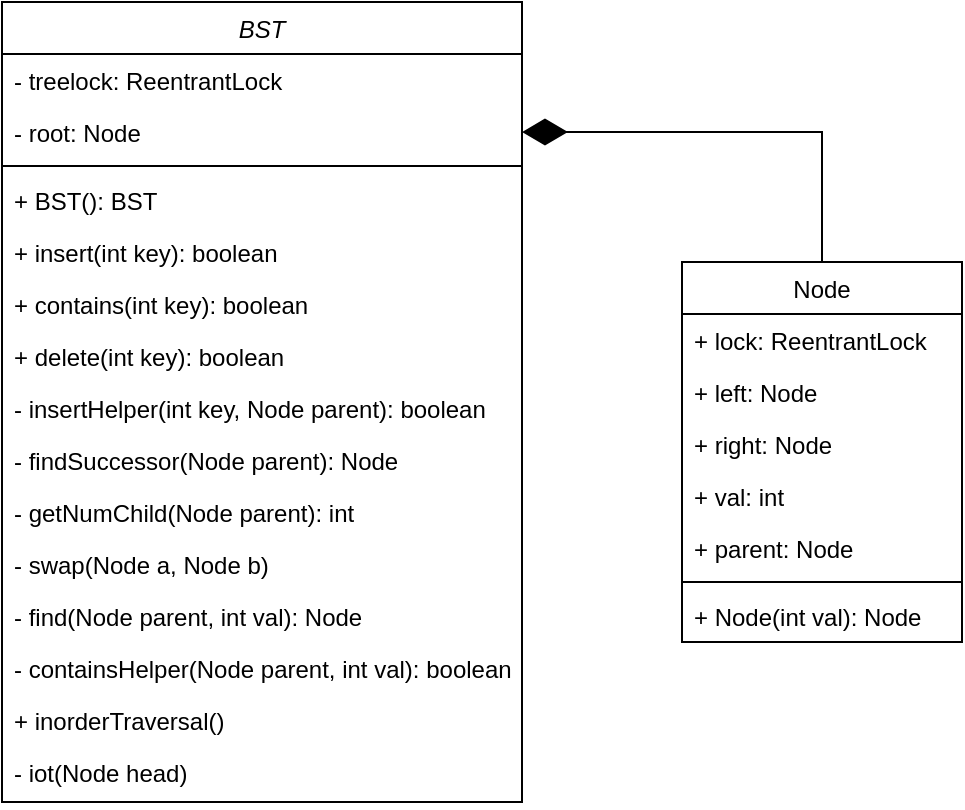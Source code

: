 <mxfile version="13.0.1" type="google"><diagram id="aYjQ0JmdMRjflKmHebOc" name="Page-1"><mxGraphModel dx="706" dy="931" grid="1" gridSize="10" guides="1" tooltips="1" connect="1" arrows="1" fold="1" page="1" pageScale="1" pageWidth="850" pageHeight="1100" math="0" shadow="0"><root><mxCell id="0"/><mxCell id="1" parent="0"/><mxCell id="0opV1loKNrmKvvlvWwD--13" value="BST" style="swimlane;fontStyle=2;align=center;verticalAlign=top;childLayout=stackLayout;horizontal=1;startSize=26;horizontalStack=0;resizeParent=1;resizeLast=0;collapsible=1;marginBottom=0;rounded=0;shadow=0;strokeWidth=1;" vertex="1" parent="1"><mxGeometry x="310" y="120" width="260" height="400" as="geometry"><mxRectangle x="230" y="140" width="160" height="26" as="alternateBounds"/></mxGeometry></mxCell><mxCell id="0opV1loKNrmKvvlvWwD--14" value="- treelock: ReentrantLock" style="text;align=left;verticalAlign=top;spacingLeft=4;spacingRight=4;overflow=hidden;rotatable=0;points=[[0,0.5],[1,0.5]];portConstraint=eastwest;" vertex="1" parent="0opV1loKNrmKvvlvWwD--13"><mxGeometry y="26" width="260" height="26" as="geometry"/></mxCell><mxCell id="0opV1loKNrmKvvlvWwD--15" value="- root: Node" style="text;align=left;verticalAlign=top;spacingLeft=4;spacingRight=4;overflow=hidden;rotatable=0;points=[[0,0.5],[1,0.5]];portConstraint=eastwest;rounded=0;shadow=0;html=0;" vertex="1" parent="0opV1loKNrmKvvlvWwD--13"><mxGeometry y="52" width="260" height="26" as="geometry"/></mxCell><mxCell id="0opV1loKNrmKvvlvWwD--18" value="" style="line;html=1;strokeWidth=1;align=left;verticalAlign=middle;spacingTop=-1;spacingLeft=3;spacingRight=3;rotatable=0;labelPosition=right;points=[];portConstraint=eastwest;" vertex="1" parent="0opV1loKNrmKvvlvWwD--13"><mxGeometry y="78" width="260" height="8" as="geometry"/></mxCell><mxCell id="0opV1loKNrmKvvlvWwD--19" value="+ BST(): BST" style="text;align=left;verticalAlign=top;spacingLeft=4;spacingRight=4;overflow=hidden;rotatable=0;points=[[0,0.5],[1,0.5]];portConstraint=eastwest;rounded=0;shadow=0;html=0;" vertex="1" parent="0opV1loKNrmKvvlvWwD--13"><mxGeometry y="86" width="260" height="26" as="geometry"/></mxCell><mxCell id="0opV1loKNrmKvvlvWwD--20" value="+ insert(int key): boolean" style="text;align=left;verticalAlign=top;spacingLeft=4;spacingRight=4;overflow=hidden;rotatable=0;points=[[0,0.5],[1,0.5]];portConstraint=eastwest;rounded=0;shadow=0;html=0;" vertex="1" parent="0opV1loKNrmKvvlvWwD--13"><mxGeometry y="112" width="260" height="26" as="geometry"/></mxCell><mxCell id="0opV1loKNrmKvvlvWwD--22" value="+ contains(int key): boolean" style="text;align=left;verticalAlign=top;spacingLeft=4;spacingRight=4;overflow=hidden;rotatable=0;points=[[0,0.5],[1,0.5]];portConstraint=eastwest;rounded=0;shadow=0;html=0;" vertex="1" parent="0opV1loKNrmKvvlvWwD--13"><mxGeometry y="138" width="260" height="26" as="geometry"/></mxCell><mxCell id="0opV1loKNrmKvvlvWwD--23" value="+ delete(int key): boolean" style="text;align=left;verticalAlign=top;spacingLeft=4;spacingRight=4;overflow=hidden;rotatable=0;points=[[0,0.5],[1,0.5]];portConstraint=eastwest;rounded=0;shadow=0;html=0;" vertex="1" parent="0opV1loKNrmKvvlvWwD--13"><mxGeometry y="164" width="260" height="26" as="geometry"/></mxCell><mxCell id="0opV1loKNrmKvvlvWwD--24" value="- insertHelper(int key, Node parent): boolean" style="text;align=left;verticalAlign=top;spacingLeft=4;spacingRight=4;overflow=hidden;rotatable=0;points=[[0,0.5],[1,0.5]];portConstraint=eastwest;rounded=0;shadow=0;html=0;" vertex="1" parent="0opV1loKNrmKvvlvWwD--13"><mxGeometry y="190" width="260" height="26" as="geometry"/></mxCell><mxCell id="0opV1loKNrmKvvlvWwD--25" value="- findSuccessor(Node parent): Node" style="text;align=left;verticalAlign=top;spacingLeft=4;spacingRight=4;overflow=hidden;rotatable=0;points=[[0,0.5],[1,0.5]];portConstraint=eastwest;rounded=0;shadow=0;html=0;" vertex="1" parent="0opV1loKNrmKvvlvWwD--13"><mxGeometry y="216" width="260" height="26" as="geometry"/></mxCell><mxCell id="0opV1loKNrmKvvlvWwD--26" value="- getNumChild(Node parent): int" style="text;align=left;verticalAlign=top;spacingLeft=4;spacingRight=4;overflow=hidden;rotatable=0;points=[[0,0.5],[1,0.5]];portConstraint=eastwest;rounded=0;shadow=0;html=0;" vertex="1" parent="0opV1loKNrmKvvlvWwD--13"><mxGeometry y="242" width="260" height="26" as="geometry"/></mxCell><mxCell id="0opV1loKNrmKvvlvWwD--27" value="- swap(Node a, Node b)" style="text;align=left;verticalAlign=top;spacingLeft=4;spacingRight=4;overflow=hidden;rotatable=0;points=[[0,0.5],[1,0.5]];portConstraint=eastwest;rounded=0;shadow=0;html=0;" vertex="1" parent="0opV1loKNrmKvvlvWwD--13"><mxGeometry y="268" width="260" height="26" as="geometry"/></mxCell><mxCell id="0opV1loKNrmKvvlvWwD--28" value="- find(Node parent, int val): Node" style="text;align=left;verticalAlign=top;spacingLeft=4;spacingRight=4;overflow=hidden;rotatable=0;points=[[0,0.5],[1,0.5]];portConstraint=eastwest;rounded=0;shadow=0;html=0;" vertex="1" parent="0opV1loKNrmKvvlvWwD--13"><mxGeometry y="294" width="260" height="26" as="geometry"/></mxCell><mxCell id="0opV1loKNrmKvvlvWwD--29" value="- containsHelper(Node parent, int val): boolean" style="text;align=left;verticalAlign=top;spacingLeft=4;spacingRight=4;overflow=hidden;rotatable=0;points=[[0,0.5],[1,0.5]];portConstraint=eastwest;rounded=0;shadow=0;html=0;" vertex="1" parent="0opV1loKNrmKvvlvWwD--13"><mxGeometry y="320" width="260" height="26" as="geometry"/></mxCell><mxCell id="0opV1loKNrmKvvlvWwD--30" value="+ inorderTraversal()" style="text;align=left;verticalAlign=top;spacingLeft=4;spacingRight=4;overflow=hidden;rotatable=0;points=[[0,0.5],[1,0.5]];portConstraint=eastwest;rounded=0;shadow=0;html=0;" vertex="1" parent="0opV1loKNrmKvvlvWwD--13"><mxGeometry y="346" width="260" height="26" as="geometry"/></mxCell><mxCell id="0opV1loKNrmKvvlvWwD--31" value="- iot(Node head)" style="text;align=left;verticalAlign=top;spacingLeft=4;spacingRight=4;overflow=hidden;rotatable=0;points=[[0,0.5],[1,0.5]];portConstraint=eastwest;rounded=0;shadow=0;html=0;" vertex="1" parent="0opV1loKNrmKvvlvWwD--13"><mxGeometry y="372" width="260" height="28" as="geometry"/></mxCell><mxCell id="0opV1loKNrmKvvlvWwD--40" value="Node" style="swimlane;fontStyle=0;childLayout=stackLayout;horizontal=1;startSize=26;fillColor=none;horizontalStack=0;resizeParent=1;resizeParentMax=0;resizeLast=0;collapsible=1;marginBottom=0;" vertex="1" parent="1"><mxGeometry x="650" y="250" width="140" height="190" as="geometry"/></mxCell><mxCell id="0opV1loKNrmKvvlvWwD--41" value="+ lock: ReentrantLock" style="text;strokeColor=none;fillColor=none;align=left;verticalAlign=top;spacingLeft=4;spacingRight=4;overflow=hidden;rotatable=0;points=[[0,0.5],[1,0.5]];portConstraint=eastwest;" vertex="1" parent="0opV1loKNrmKvvlvWwD--40"><mxGeometry y="26" width="140" height="26" as="geometry"/></mxCell><mxCell id="0opV1loKNrmKvvlvWwD--42" value="+ left: Node" style="text;strokeColor=none;fillColor=none;align=left;verticalAlign=top;spacingLeft=4;spacingRight=4;overflow=hidden;rotatable=0;points=[[0,0.5],[1,0.5]];portConstraint=eastwest;" vertex="1" parent="0opV1loKNrmKvvlvWwD--40"><mxGeometry y="52" width="140" height="26" as="geometry"/></mxCell><mxCell id="0opV1loKNrmKvvlvWwD--43" value="+ right: Node" style="text;strokeColor=none;fillColor=none;align=left;verticalAlign=top;spacingLeft=4;spacingRight=4;overflow=hidden;rotatable=0;points=[[0,0.5],[1,0.5]];portConstraint=eastwest;" vertex="1" parent="0opV1loKNrmKvvlvWwD--40"><mxGeometry y="78" width="140" height="26" as="geometry"/></mxCell><mxCell id="0opV1loKNrmKvvlvWwD--45" value="+ val: int" style="text;strokeColor=none;fillColor=none;align=left;verticalAlign=top;spacingLeft=4;spacingRight=4;overflow=hidden;rotatable=0;points=[[0,0.5],[1,0.5]];portConstraint=eastwest;" vertex="1" parent="0opV1loKNrmKvvlvWwD--40"><mxGeometry y="104" width="140" height="26" as="geometry"/></mxCell><mxCell id="0opV1loKNrmKvvlvWwD--46" value="+ parent: Node" style="text;strokeColor=none;fillColor=none;align=left;verticalAlign=top;spacingLeft=4;spacingRight=4;overflow=hidden;rotatable=0;points=[[0,0.5],[1,0.5]];portConstraint=eastwest;" vertex="1" parent="0opV1loKNrmKvvlvWwD--40"><mxGeometry y="130" width="140" height="26" as="geometry"/></mxCell><mxCell id="0opV1loKNrmKvvlvWwD--44" value="" style="line;html=1;strokeWidth=1;align=left;verticalAlign=middle;spacingTop=-1;spacingLeft=3;spacingRight=3;rotatable=0;labelPosition=right;points=[];portConstraint=eastwest;" vertex="1" parent="0opV1loKNrmKvvlvWwD--40"><mxGeometry y="156" width="140" height="8" as="geometry"/></mxCell><mxCell id="0opV1loKNrmKvvlvWwD--47" value="+ Node(int val): Node" style="text;strokeColor=none;fillColor=none;align=left;verticalAlign=top;spacingLeft=4;spacingRight=4;overflow=hidden;rotatable=0;points=[[0,0.5],[1,0.5]];portConstraint=eastwest;" vertex="1" parent="0opV1loKNrmKvvlvWwD--40"><mxGeometry y="164" width="140" height="26" as="geometry"/></mxCell><mxCell id="0opV1loKNrmKvvlvWwD--48" style="edgeStyle=orthogonalEdgeStyle;rounded=0;orthogonalLoop=1;jettySize=auto;html=1;exitX=1;exitY=0.5;exitDx=0;exitDy=0;entryX=0.5;entryY=0;entryDx=0;entryDy=0;startArrow=diamondThin;startFill=1;startSize=20;endArrow=none;endFill=0;" edge="1" parent="1" source="0opV1loKNrmKvvlvWwD--15" target="0opV1loKNrmKvvlvWwD--40"><mxGeometry relative="1" as="geometry"/></mxCell></root></mxGraphModel></diagram></mxfile>